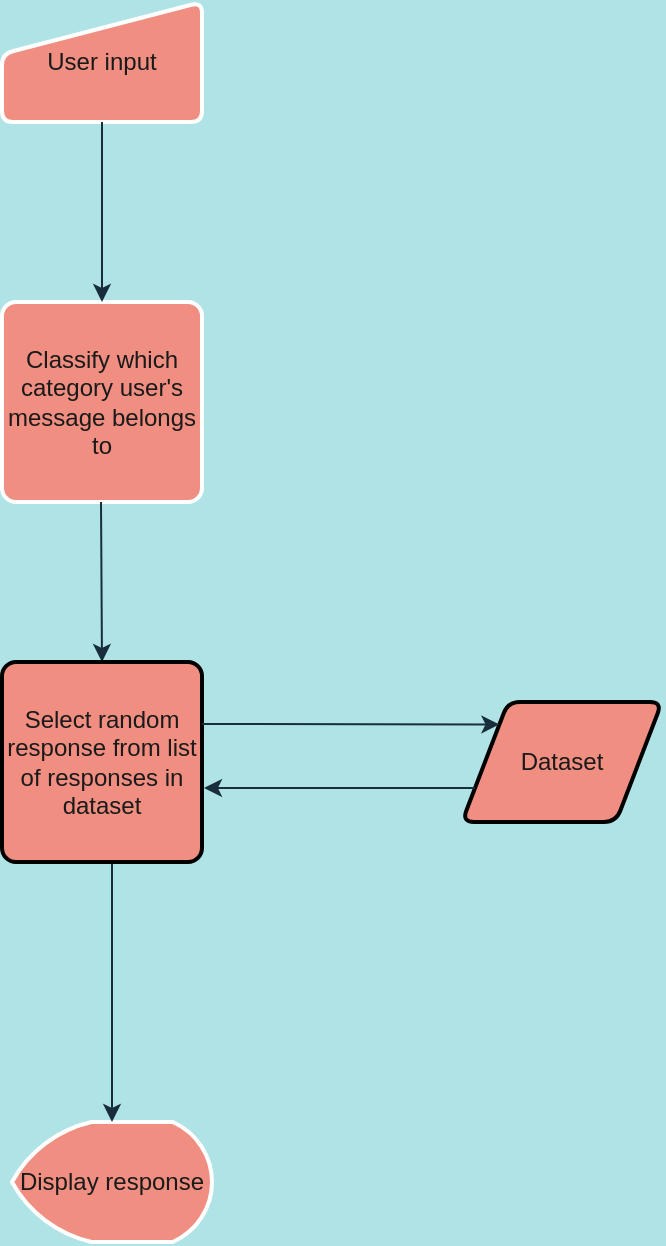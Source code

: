 <mxfile version="14.5.6" type="github">
  <diagram id="7nECYnvUzKPOILx6_Tkv" name="Page-1">
    <mxGraphModel dx="913" dy="1039" grid="1" gridSize="10" guides="1" tooltips="1" connect="1" arrows="1" fold="1" page="1" pageScale="1" pageWidth="827" pageHeight="1169" background="#B0E3E6" math="0" shadow="0">
      <root>
        <mxCell id="0" />
        <mxCell id="1" parent="0" />
        <mxCell id="HnSEGVBt5WXFBmfd8ti2-1" value="User input" style="html=1;strokeWidth=2;shape=manualInput;whiteSpace=wrap;rounded=1;size=26;arcSize=11;fillColor=#F08E81;strokeColor=#FFFFFF;fontColor=#1A1A1A;" vertex="1" parent="1">
          <mxGeometry x="170" y="170" width="100" height="60" as="geometry" />
        </mxCell>
        <mxCell id="HnSEGVBt5WXFBmfd8ti2-3" value="Classify which category user&#39;s message belongs to" style="rounded=1;whiteSpace=wrap;html=1;absoluteArcSize=1;arcSize=14;strokeWidth=2;fillColor=#F08E81;strokeColor=#FFFFFF;fontColor=#1A1A1A;" vertex="1" parent="1">
          <mxGeometry x="170" y="320" width="100" height="100" as="geometry" />
        </mxCell>
        <mxCell id="HnSEGVBt5WXFBmfd8ti2-5" value="Display response" style="strokeWidth=2;html=1;shape=mxgraph.flowchart.display;whiteSpace=wrap;fillColor=#F08E81;strokeColor=#FFFFFF;fontColor=#1A1A1A;" vertex="1" parent="1">
          <mxGeometry x="175" y="730" width="100" height="60" as="geometry" />
        </mxCell>
        <mxCell id="HnSEGVBt5WXFBmfd8ti2-6" value="" style="endArrow=classic;html=1;exitX=0.5;exitY=1;exitDx=0;exitDy=0;entryX=0.5;entryY=0;entryDx=0;entryDy=0;labelBackgroundColor=#B0E3E6;strokeColor=#182E3E;fontColor=#1A1A1A;" edge="1" parent="1" source="HnSEGVBt5WXFBmfd8ti2-1" target="HnSEGVBt5WXFBmfd8ti2-3">
          <mxGeometry width="50" height="50" relative="1" as="geometry">
            <mxPoint x="390" y="560" as="sourcePoint" />
            <mxPoint x="440" y="510" as="targetPoint" />
          </mxGeometry>
        </mxCell>
        <mxCell id="HnSEGVBt5WXFBmfd8ti2-8" value="" style="endArrow=classic;html=1;exitX=0.5;exitY=1;exitDx=0;exitDy=0;labelBackgroundColor=#B0E3E6;strokeColor=#182E3E;fontColor=#1A1A1A;" edge="1" parent="1">
          <mxGeometry width="50" height="50" relative="1" as="geometry">
            <mxPoint x="219.5" y="420" as="sourcePoint" />
            <mxPoint x="220" y="500" as="targetPoint" />
          </mxGeometry>
        </mxCell>
        <mxCell id="HnSEGVBt5WXFBmfd8ti2-9" value="" style="endArrow=classic;html=1;entryX=0.5;entryY=0;entryDx=0;entryDy=0;entryPerimeter=0;labelBackgroundColor=#B0E3E6;strokeColor=#182E3E;fontColor=#1A1A1A;" edge="1" parent="1" target="HnSEGVBt5WXFBmfd8ti2-5">
          <mxGeometry width="50" height="50" relative="1" as="geometry">
            <mxPoint x="225" y="600" as="sourcePoint" />
            <mxPoint x="225" y="705" as="targetPoint" />
          </mxGeometry>
        </mxCell>
        <mxCell id="HnSEGVBt5WXFBmfd8ti2-10" value="Dataset" style="shape=parallelogram;html=1;strokeWidth=2;perimeter=parallelogramPerimeter;whiteSpace=wrap;rounded=1;arcSize=12;size=0.23;sketch=0;fillColor=#F08E81;fontColor=#1A1A1A;" vertex="1" parent="1">
          <mxGeometry x="400" y="520" width="100" height="60" as="geometry" />
        </mxCell>
        <mxCell id="HnSEGVBt5WXFBmfd8ti2-11" value="Select random response from list of responses in dataset" style="rounded=1;whiteSpace=wrap;html=1;absoluteArcSize=1;arcSize=14;strokeWidth=2;sketch=0;fillColor=#F08E81;fontColor=#1A1A1A;" vertex="1" parent="1">
          <mxGeometry x="170" y="500" width="100" height="100" as="geometry" />
        </mxCell>
        <mxCell id="HnSEGVBt5WXFBmfd8ti2-12" value="" style="endArrow=classic;html=1;strokeColor=#182E3E;fontColor=#1A1A1A;entryX=0;entryY=0;entryDx=0;entryDy=0;" edge="1" parent="1" target="HnSEGVBt5WXFBmfd8ti2-10">
          <mxGeometry width="50" height="50" relative="1" as="geometry">
            <mxPoint x="270" y="531" as="sourcePoint" />
            <mxPoint x="440" y="510" as="targetPoint" />
          </mxGeometry>
        </mxCell>
        <mxCell id="HnSEGVBt5WXFBmfd8ti2-13" value="" style="endArrow=classic;html=1;strokeColor=#182E3E;fontColor=#1A1A1A;exitX=0;exitY=0.75;exitDx=0;exitDy=0;" edge="1" parent="1" source="HnSEGVBt5WXFBmfd8ti2-10">
          <mxGeometry width="50" height="50" relative="1" as="geometry">
            <mxPoint x="390" y="560" as="sourcePoint" />
            <mxPoint x="271" y="563" as="targetPoint" />
          </mxGeometry>
        </mxCell>
      </root>
    </mxGraphModel>
  </diagram>
</mxfile>
